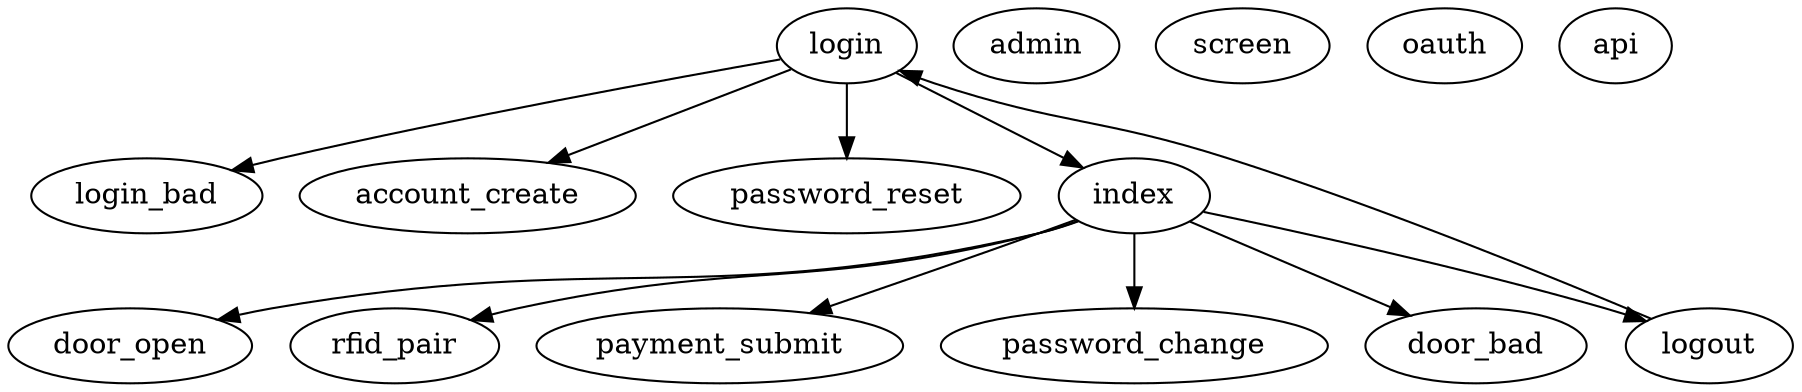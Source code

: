 #
# Outline of the various pages and how they link to each other
#

digraph g{

    login -> login_bad;
    login -> account_create;
    login -> password_reset;

    login -> index;

    index -> door_open;
    index -> rfid_pair;
    index -> payment_submit;
    index -> password_change;
    index -> logout;

    index -> door_bad;

    logout -> login;

    admin;
    screen;
    oauth;
    api;
}
